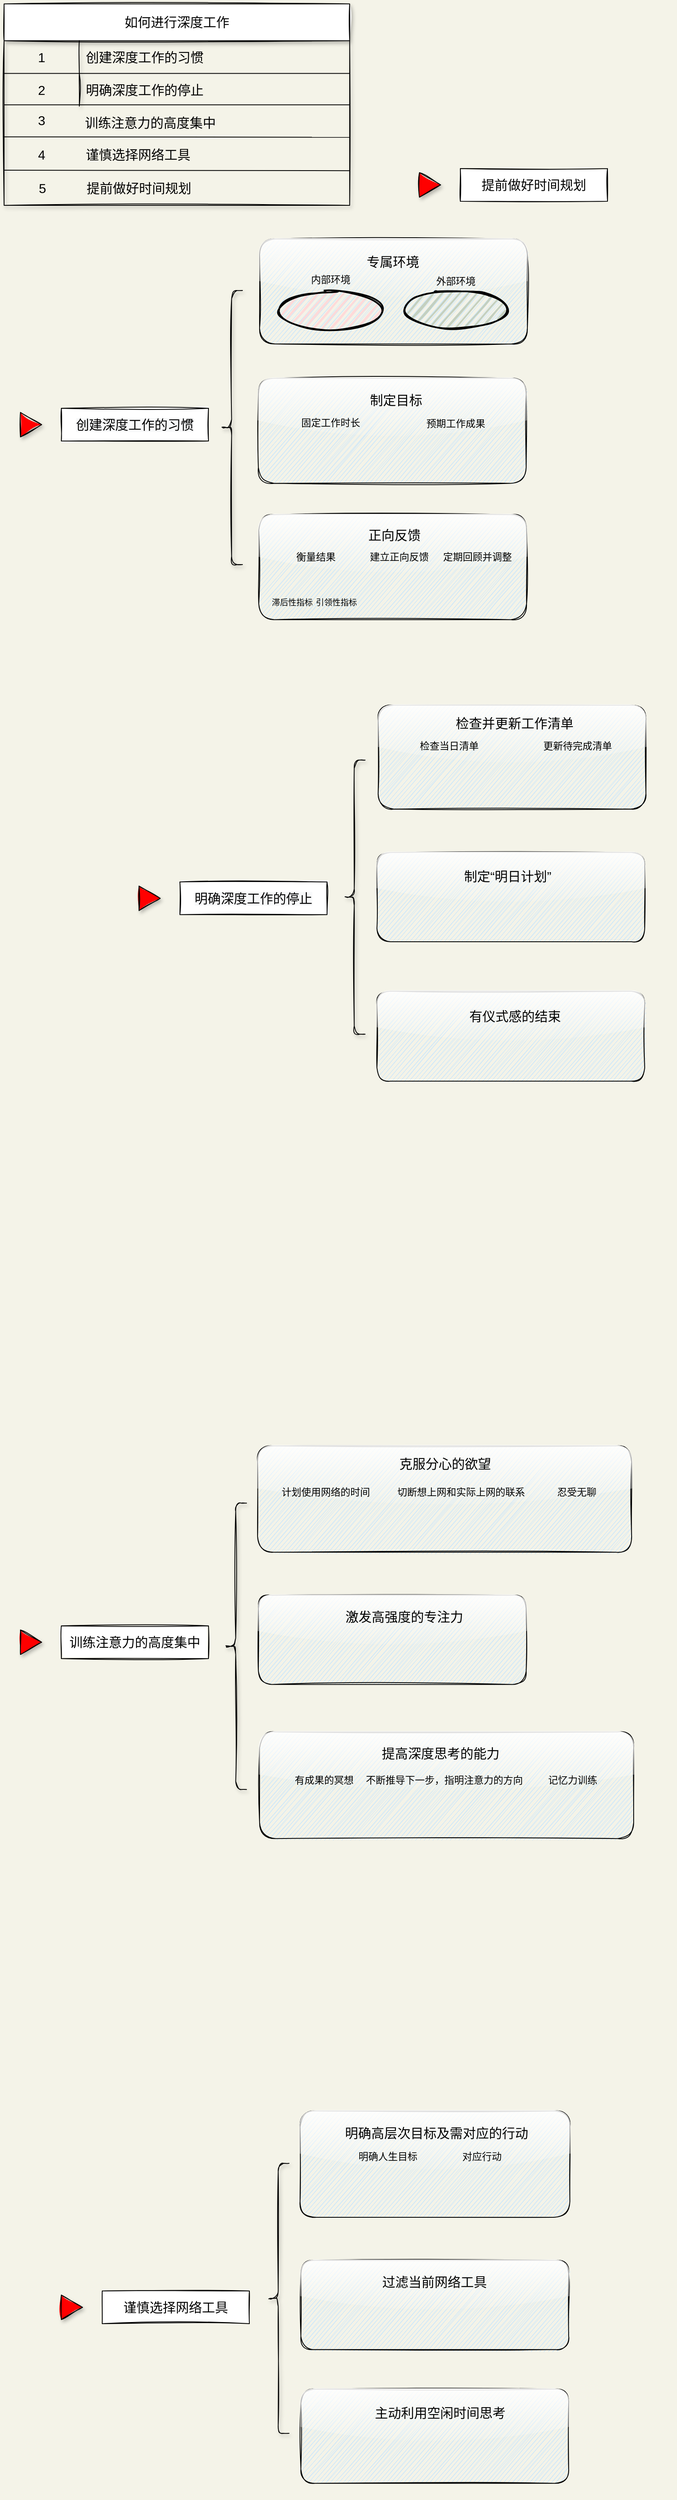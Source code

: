 <mxfile version="14.2.6" type="github">
  <diagram id="ac4Dt_KBg5GD50gWV8oC" name="第 1 页">
    <mxGraphModel dx="1426" dy="800" grid="1" gridSize="10" guides="1" tooltips="1" connect="1" arrows="1" fold="1" page="1" pageScale="1" pageWidth="1169" pageHeight="827" background="#F4F3E8" math="0" shadow="0">
      <root>
        <mxCell id="0" />
        <mxCell id="1" parent="0" />
        <mxCell id="qWEY_5Er5nwBZzaI58Md-27" value="" style="group;" vertex="1" connectable="0" parent="1">
          <mxGeometry x="100" y="30" width="430" height="241" as="geometry" />
        </mxCell>
        <mxCell id="qWEY_5Er5nwBZzaI58Md-10" value="&lt;span style=&quot;font-weight: 400; font-size: 16px;&quot;&gt;如何进行深度工作&lt;/span&gt;" style="shape=table;html=1;whiteSpace=wrap;startSize=45;container=1;collapsible=0;childLayout=tableLayout;fixedRows=1;rowLines=0;fontStyle=1;align=center;shadow=1;sketch=1;fontSize=16;swimlaneFillColor=none;fillColor=#FFFFFF;" vertex="1" parent="qWEY_5Er5nwBZzaI58Md-27">
          <mxGeometry y="-5.239" width="422.661" height="246.239" as="geometry" />
        </mxCell>
        <mxCell id="qWEY_5Er5nwBZzaI58Md-11" value="" style="shape=partialRectangle;html=1;whiteSpace=wrap;collapsible=0;dropTarget=0;pointerEvents=0;fillColor=none;top=0;left=0;bottom=1;right=0;points=[[0,0.5],[1,0.5]];portConstraint=eastwest;fontSize=16;" vertex="1" parent="qWEY_5Er5nwBZzaI58Md-10">
          <mxGeometry y="45" width="422.661" height="40" as="geometry" />
        </mxCell>
        <mxCell id="qWEY_5Er5nwBZzaI58Md-12" value="1" style="shape=partialRectangle;html=1;whiteSpace=wrap;connectable=0;fillColor=none;top=0;left=0;bottom=0;right=0;overflow=hidden;fontSize=16;" vertex="1" parent="qWEY_5Er5nwBZzaI58Md-11">
          <mxGeometry width="92" height="40" as="geometry" />
        </mxCell>
        <mxCell id="qWEY_5Er5nwBZzaI58Md-13" value="创建深度工作的习惯" style="shape=partialRectangle;html=1;whiteSpace=wrap;connectable=0;fillColor=none;top=0;left=0;bottom=0;right=0;align=left;spacingLeft=6;overflow=hidden;fontSize=16;" vertex="1" parent="qWEY_5Er5nwBZzaI58Md-11">
          <mxGeometry x="92" width="331" height="40" as="geometry" />
        </mxCell>
        <mxCell id="qWEY_5Er5nwBZzaI58Md-14" value="" style="shape=partialRectangle;html=1;whiteSpace=wrap;collapsible=0;dropTarget=0;pointerEvents=0;fillColor=none;top=0;left=0;bottom=0;right=0;points=[[0,0.5],[1,0.5]];portConstraint=eastwest;fontSize=16;" vertex="1" parent="qWEY_5Er5nwBZzaI58Md-10">
          <mxGeometry y="85" width="422.661" height="40" as="geometry" />
        </mxCell>
        <mxCell id="qWEY_5Er5nwBZzaI58Md-15" value="2" style="shape=partialRectangle;html=1;whiteSpace=wrap;connectable=0;fillColor=none;top=0;left=0;bottom=0;right=0;overflow=hidden;fontSize=16;" vertex="1" parent="qWEY_5Er5nwBZzaI58Md-14">
          <mxGeometry width="92" height="40" as="geometry" />
        </mxCell>
        <mxCell id="qWEY_5Er5nwBZzaI58Md-16" value="明确深度工作的停止" style="shape=partialRectangle;html=1;whiteSpace=wrap;connectable=0;fillColor=none;top=0;left=0;bottom=0;right=0;align=left;spacingLeft=6;overflow=hidden;fontSize=16;" vertex="1" parent="qWEY_5Er5nwBZzaI58Md-14">
          <mxGeometry x="92" width="331" height="40" as="geometry" />
        </mxCell>
        <mxCell id="qWEY_5Er5nwBZzaI58Md-20" value="" style="endArrow=none;html=1;fontSize=16;" edge="1" parent="qWEY_5Er5nwBZzaI58Md-27">
          <mxGeometry width="50" height="50" relative="1" as="geometry">
            <mxPoint y="118.09" as="sourcePoint" />
            <mxPoint x="423" y="118.09" as="targetPoint" />
          </mxGeometry>
        </mxCell>
        <mxCell id="qWEY_5Er5nwBZzaI58Md-21" value="" style="endArrow=none;html=1;entryX=1.006;entryY=1.067;entryDx=0;entryDy=0;entryPerimeter=0;fontSize=16;" edge="1" parent="qWEY_5Er5nwBZzaI58Md-27">
          <mxGeometry width="50" height="50" relative="1" as="geometry">
            <mxPoint y="157.211" as="sourcePoint" />
            <mxPoint x="423" y="157.76" as="targetPoint" />
          </mxGeometry>
        </mxCell>
        <mxCell id="qWEY_5Er5nwBZzaI58Md-23" value="谨慎选择网络工具" style="shape=partialRectangle;html=1;whiteSpace=wrap;connectable=0;fillColor=none;top=0;left=0;bottom=0;right=0;align=left;spacingLeft=6;overflow=hidden;fontSize=16;" vertex="1" parent="qWEY_5Er5nwBZzaI58Md-27">
          <mxGeometry x="92.218" y="160.306" width="328.21" height="38.053" as="geometry" />
        </mxCell>
        <mxCell id="qWEY_5Er5nwBZzaI58Md-24" value="" style="endArrow=none;html=1;entryX=1.006;entryY=1.067;entryDx=0;entryDy=0;entryPerimeter=0;fontSize=16;" edge="1" parent="qWEY_5Er5nwBZzaI58Md-27">
          <mxGeometry width="50" height="50" relative="1" as="geometry">
            <mxPoint y="198.056" as="sourcePoint" />
            <mxPoint x="423" y="198.605" as="targetPoint" />
          </mxGeometry>
        </mxCell>
        <mxCell id="qWEY_5Er5nwBZzaI58Md-26" value="提前做好时间规划" style="shape=partialRectangle;html=1;whiteSpace=wrap;connectable=0;fillColor=none;top=0;left=0;bottom=0;right=0;align=left;spacingLeft=6;overflow=hidden;fontSize=16;" vertex="1" parent="qWEY_5Er5nwBZzaI58Md-27">
          <mxGeometry x="92.798" y="201.337" width="328.21" height="38.053" as="geometry" />
        </mxCell>
        <mxCell id="qWEY_5Er5nwBZzaI58Md-33" value="训练注意力的高度集中" style="shape=partialRectangle;html=1;whiteSpace=wrap;connectable=0;fillColor=none;top=0;left=0;bottom=0;right=0;align=left;spacingLeft=6;overflow=hidden;fontSize=16;" vertex="1" parent="qWEY_5Er5nwBZzaI58Md-27">
          <mxGeometry x="91.025" y="119.39" width="328.588" height="41.913" as="geometry" />
        </mxCell>
        <mxCell id="qWEY_5Er5nwBZzaI58Md-28" value="3" style="shape=partialRectangle;html=1;whiteSpace=wrap;connectable=0;fillColor=none;top=0;left=0;bottom=0;right=0;overflow=hidden;fontSize=16;" vertex="1" parent="qWEY_5Er5nwBZzaI58Md-27">
          <mxGeometry x="-0.996" y="117.963" width="94.449" height="38.053" as="geometry" />
        </mxCell>
        <mxCell id="qWEY_5Er5nwBZzaI58Md-22" value="4" style="shape=partialRectangle;html=1;whiteSpace=wrap;connectable=0;fillColor=none;top=0;left=0;bottom=0;right=0;overflow=hidden;fontSize=16;" vertex="1" parent="qWEY_5Er5nwBZzaI58Md-27">
          <mxGeometry x="-0.997" y="160.311" width="94.449" height="38.053" as="geometry" />
        </mxCell>
        <mxCell id="qWEY_5Er5nwBZzaI58Md-25" value="5" style="shape=partialRectangle;html=1;whiteSpace=wrap;connectable=0;fillColor=none;top=0;left=0;bottom=0;right=0;overflow=hidden;fontSize=16;" vertex="1" parent="qWEY_5Er5nwBZzaI58Md-27">
          <mxGeometry x="0.003" y="201.367" width="94.449" height="38.053" as="geometry" />
        </mxCell>
        <mxCell id="qWEY_5Er5nwBZzaI58Md-45" value="" style="group" vertex="1" connectable="0" parent="1">
          <mxGeometry x="120" y="2007.12" width="230" height="40" as="geometry" />
        </mxCell>
        <mxCell id="qWEY_5Er5nwBZzaI58Md-46" value="&lt;span style=&quot;font-size: 16px ; text-align: left&quot;&gt;训练注意力的高度集中&lt;/span&gt;" style="whiteSpace=wrap;html=1;sketch=1;" vertex="1" parent="qWEY_5Er5nwBZzaI58Md-45">
          <mxGeometry x="50" width="180" height="40" as="geometry" />
        </mxCell>
        <mxCell id="qWEY_5Er5nwBZzaI58Md-47" value="" style="triangle;html=1;whiteSpace=wrap;sketch=1;shadow=1;fillStyle=solid;fillColor=#FF0000;" vertex="1" parent="qWEY_5Er5nwBZzaI58Md-45">
          <mxGeometry y="5" width="26" height="30" as="geometry" />
        </mxCell>
        <mxCell id="qWEY_5Er5nwBZzaI58Md-51" value="" style="group" vertex="1" connectable="0" parent="1">
          <mxGeometry x="608" y="226" width="230" height="40" as="geometry" />
        </mxCell>
        <mxCell id="qWEY_5Er5nwBZzaI58Md-52" value="&lt;span style=&quot;font-size: 16px ; text-align: left&quot;&gt;提前做好时间规划&lt;/span&gt;" style="whiteSpace=wrap;html=1;sketch=1;" vertex="1" parent="qWEY_5Er5nwBZzaI58Md-51">
          <mxGeometry x="50" width="180" height="40" as="geometry" />
        </mxCell>
        <mxCell id="qWEY_5Er5nwBZzaI58Md-53" value="" style="triangle;html=1;whiteSpace=wrap;sketch=1;shadow=1;fillStyle=solid;fillColor=#FF0000;" vertex="1" parent="qWEY_5Er5nwBZzaI58Md-51">
          <mxGeometry y="5" width="26" height="30" as="geometry" />
        </mxCell>
        <mxCell id="qWEY_5Er5nwBZzaI58Md-139" value="" style="group" vertex="1" connectable="0" parent="1">
          <mxGeometry x="120" y="330" width="640" height="447.35" as="geometry" />
        </mxCell>
        <mxCell id="qWEY_5Er5nwBZzaI58Md-41" value="" style="group" vertex="1" connectable="0" parent="qWEY_5Er5nwBZzaI58Md-139">
          <mxGeometry y="189" width="230" height="40" as="geometry" />
        </mxCell>
        <mxCell id="qWEY_5Er5nwBZzaI58Md-1" value="&lt;meta charset=&quot;utf-8&quot;&gt;&lt;span style=&quot;color: rgb(0, 0, 0); font-family: helvetica; font-size: 16px; font-style: normal; font-weight: 400; letter-spacing: normal; text-align: left; text-indent: 0px; text-transform: none; word-spacing: 0px; background-color: rgb(248, 249, 250); display: inline; float: none;&quot;&gt;创建深度工作的习惯&lt;/span&gt;" style="whiteSpace=wrap;html=1;sketch=1;" vertex="1" parent="qWEY_5Er5nwBZzaI58Md-41">
          <mxGeometry x="50" width="180" height="40" as="geometry" />
        </mxCell>
        <mxCell id="qWEY_5Er5nwBZzaI58Md-5" value="" style="triangle;html=1;whiteSpace=wrap;sketch=1;shadow=1;fillStyle=solid;fillColor=#FF0000;" vertex="1" parent="qWEY_5Er5nwBZzaI58Md-41">
          <mxGeometry y="5" width="26" height="30" as="geometry" />
        </mxCell>
        <mxCell id="qWEY_5Er5nwBZzaI58Md-61" value="" style="group" vertex="1" connectable="0" parent="qWEY_5Er5nwBZzaI58Md-139">
          <mxGeometry x="250" y="69" width="390" height="280" as="geometry" />
        </mxCell>
        <mxCell id="qWEY_5Er5nwBZzaI58Md-56" value="" style="whiteSpace=wrap;html=1;shadow=0;sketch=1;fontSize=16;rounded=1;glass=1;fillStyle=hachure;fillColor=#C2E4FF;" vertex="1" parent="qWEY_5Er5nwBZzaI58Md-61">
          <mxGeometry x="42.48" y="-87" width="327.52" height="128.35" as="geometry" />
        </mxCell>
        <mxCell id="qWEY_5Er5nwBZzaI58Md-72" value="" style="group" vertex="1" connectable="0" parent="qWEY_5Er5nwBZzaI58Md-61">
          <mxGeometry x="218" y="-23.34" width="129" height="45" as="geometry" />
        </mxCell>
        <mxCell id="qWEY_5Er5nwBZzaI58Md-73" value="" style="group" vertex="1" connectable="0" parent="qWEY_5Er5nwBZzaI58Md-72">
          <mxGeometry width="129" height="45" as="geometry" />
        </mxCell>
        <mxCell id="qWEY_5Er5nwBZzaI58Md-74" value="" style="ellipse;whiteSpace=wrap;html=1;strokeWidth=2;fillWeight=2;hachureGap=8;fillStyle=dots;sketch=1;rounded=1;shadow=0;glass=1;fontSize=16;fillColor=#C4D0BF;" vertex="1" parent="qWEY_5Er5nwBZzaI58Md-73">
          <mxGeometry width="129" height="45" as="geometry" />
        </mxCell>
        <mxCell id="qWEY_5Er5nwBZzaI58Md-80" value="" style="shape=image;html=1;verticalAlign=top;verticalLabelPosition=bottom;labelBackgroundColor=#ffffff;imageAspect=0;aspect=fixed;image=https://cdn0.iconfinder.com/data/icons/job-seeker/256/front_office_job_seeker_employee_unemployee_work-128.png;rounded=1;shadow=0;glass=1;sketch=1;fillColor=#C4D0BF;fontSize=16;" vertex="1" parent="qWEY_5Er5nwBZzaI58Md-73">
          <mxGeometry x="30" y="8.5" width="28" height="28" as="geometry" />
        </mxCell>
        <mxCell id="qWEY_5Er5nwBZzaI58Md-81" value="" style="shape=image;html=1;verticalAlign=top;verticalLabelPosition=bottom;labelBackgroundColor=#ffffff;imageAspect=0;aspect=fixed;image=https://cdn4.iconfinder.com/data/icons/business-and-finance-colorful-free-hand-drawn-set/100/money_dollars-128.png;rounded=1;shadow=0;glass=1;sketch=1;fillColor=#C4D0BF;fontSize=16;" vertex="1" parent="qWEY_5Er5nwBZzaI58Md-73">
          <mxGeometry x="71" y="8.5" width="28" height="28" as="geometry" />
        </mxCell>
        <mxCell id="qWEY_5Er5nwBZzaI58Md-78" value="&lt;font style=&quot;font-size: 12px&quot;&gt;外部环境&lt;/font&gt;" style="text;html=1;strokeColor=none;fillColor=none;align=center;verticalAlign=middle;whiteSpace=wrap;rounded=0;shadow=0;glass=1;sketch=1;fontSize=16;" vertex="1" parent="qWEY_5Er5nwBZzaI58Md-61">
          <mxGeometry x="243" y="-47.34" width="79" height="20" as="geometry" />
        </mxCell>
        <mxCell id="qWEY_5Er5nwBZzaI58Md-70" value="" style="group" vertex="1" connectable="0" parent="qWEY_5Er5nwBZzaI58Md-61">
          <mxGeometry x="65" y="-48.92" width="129" height="72" as="geometry" />
        </mxCell>
        <mxCell id="qWEY_5Er5nwBZzaI58Md-67" value="" style="group" vertex="1" connectable="0" parent="qWEY_5Er5nwBZzaI58Md-70">
          <mxGeometry y="27" width="129" height="45" as="geometry" />
        </mxCell>
        <mxCell id="qWEY_5Er5nwBZzaI58Md-66" value="" style="group" vertex="1" connectable="0" parent="qWEY_5Er5nwBZzaI58Md-67">
          <mxGeometry width="129" height="45" as="geometry" />
        </mxCell>
        <mxCell id="qWEY_5Er5nwBZzaI58Md-59" value="" style="ellipse;whiteSpace=wrap;html=1;strokeWidth=2;fillWeight=2;hachureGap=8;fillStyle=dots;sketch=1;rounded=1;shadow=0;glass=1;fontSize=16;fillColor=#FFDAD9;" vertex="1" parent="qWEY_5Er5nwBZzaI58Md-66">
          <mxGeometry width="129" height="45" as="geometry" />
        </mxCell>
        <mxCell id="qWEY_5Er5nwBZzaI58Md-62" value="" style="shape=image;html=1;verticalAlign=top;verticalLabelPosition=bottom;labelBackgroundColor=#ffffff;imageAspect=0;aspect=fixed;image=https://cdn2.iconfinder.com/data/icons/artificial-intelligence-6/64/ArtificialIntelligence1-128.png;rounded=1;shadow=0;glass=1;sketch=1;fillColor=#C4D0BF;fontSize=16;" vertex="1" parent="qWEY_5Er5nwBZzaI58Md-67">
          <mxGeometry x="13" y="8.69" width="27.63" height="27.63" as="geometry" />
        </mxCell>
        <mxCell id="qWEY_5Er5nwBZzaI58Md-63" value="" style="shape=image;html=1;verticalAlign=top;verticalLabelPosition=bottom;labelBackgroundColor=#ffffff;imageAspect=0;image=https://cdn3.iconfinder.com/data/icons/travelling-icon-set-ii-part/800/slippers-128.png;rounded=1;shadow=0;glass=1;sketch=1;fillColor=#C4D0BF;fontSize=16;aspect=fixed;" vertex="1" parent="qWEY_5Er5nwBZzaI58Md-67">
          <mxGeometry x="47.68" y="8.69" width="27.63" height="27.63" as="geometry" />
        </mxCell>
        <mxCell id="qWEY_5Er5nwBZzaI58Md-65" value="" style="shape=image;html=1;verticalAlign=top;verticalLabelPosition=bottom;labelBackgroundColor=#ffffff;imageAspect=0;aspect=fixed;image=https://cdn0.iconfinder.com/data/icons/infectious-pandemics-2/480/07-healthy-128.png;rounded=1;shadow=0;glass=1;sketch=1;fillColor=#C4D0BF;fontSize=16;" vertex="1" parent="qWEY_5Er5nwBZzaI58Md-67">
          <mxGeometry x="84" y="8.69" width="27.63" height="27.63" as="geometry" />
        </mxCell>
        <mxCell id="qWEY_5Er5nwBZzaI58Md-69" value="&lt;font style=&quot;font-size: 12px&quot;&gt;内部环境&lt;/font&gt;" style="text;html=1;strokeColor=none;fillColor=none;align=center;verticalAlign=middle;whiteSpace=wrap;rounded=0;shadow=0;glass=1;sketch=1;fontSize=16;" vertex="1" parent="qWEY_5Er5nwBZzaI58Md-70">
          <mxGeometry x="25" width="79" height="20" as="geometry" />
        </mxCell>
        <mxCell id="qWEY_5Er5nwBZzaI58Md-92" value="" style="whiteSpace=wrap;html=1;shadow=0;sketch=1;fontSize=16;rounded=1;glass=1;fillStyle=hachure;fillColor=#C2E4FF;" vertex="1" parent="qWEY_5Er5nwBZzaI58Md-61">
          <mxGeometry x="41" y="83.37" width="327.52" height="128.35" as="geometry" />
        </mxCell>
        <mxCell id="qWEY_5Er5nwBZzaI58Md-93" value="" style="shape=image;html=1;verticalAlign=top;verticalLabelPosition=bottom;labelBackgroundColor=#ffffff;imageAspect=0;aspect=fixed;image=https://cdn0.iconfinder.com/data/icons/business-collection-2027/60/time-passing-128.png;rounded=0;shadow=0;glass=0;sketch=1;fillColor=none;gradientColor=none;fontSize=16;fontColor=#000000;" vertex="1" parent="qWEY_5Er5nwBZzaI58Md-61">
          <mxGeometry x="109.5" y="154" width="40" height="40" as="geometry" />
        </mxCell>
        <mxCell id="qWEY_5Er5nwBZzaI58Md-94" value="&lt;font style=&quot;font-size: 16px&quot;&gt;制定目标&lt;br&gt;&lt;/font&gt;" style="text;html=1;strokeColor=none;fillColor=none;align=center;verticalAlign=middle;whiteSpace=wrap;rounded=0;shadow=0;glass=1;sketch=1;fontSize=16;" vertex="1" parent="qWEY_5Er5nwBZzaI58Md-61">
          <mxGeometry x="170" y="100" width="79" height="20" as="geometry" />
        </mxCell>
        <mxCell id="qWEY_5Er5nwBZzaI58Md-95" value="&lt;font style=&quot;font-size: 12px&quot;&gt;固定工作时长&lt;/font&gt;" style="text;html=1;strokeColor=none;fillColor=none;align=center;verticalAlign=middle;whiteSpace=wrap;rounded=0;shadow=0;glass=1;sketch=1;fontSize=16;" vertex="1" parent="qWEY_5Er5nwBZzaI58Md-61">
          <mxGeometry x="90" y="126.0" width="79" height="20" as="geometry" />
        </mxCell>
        <mxCell id="qWEY_5Er5nwBZzaI58Md-97" value="&lt;font style=&quot;font-size: 12px&quot;&gt;预期工作成果&lt;/font&gt;" style="text;html=1;strokeColor=none;fillColor=none;align=center;verticalAlign=middle;whiteSpace=wrap;rounded=0;shadow=0;glass=1;sketch=1;fontSize=16;" vertex="1" parent="qWEY_5Er5nwBZzaI58Md-61">
          <mxGeometry x="243" y="127" width="79" height="20" as="geometry" />
        </mxCell>
        <mxCell id="qWEY_5Er5nwBZzaI58Md-105" value="" style="shape=image;html=1;verticalAlign=top;verticalLabelPosition=bottom;labelBackgroundColor=#ffffff;imageAspect=0;aspect=fixed;image=https://cdn0.iconfinder.com/data/icons/web-development-79/32/development_computer_website_check_result-128.png;rounded=0;shadow=0;glass=0;sketch=1;fillColor=none;gradientColor=none;fontSize=16;fontColor=#000000;" vertex="1" parent="qWEY_5Er5nwBZzaI58Md-61">
          <mxGeometry x="262.5" y="153" width="40" height="40" as="geometry" />
        </mxCell>
        <mxCell id="qWEY_5Er5nwBZzaI58Md-90" value="&lt;font style=&quot;font-size: 16px&quot;&gt;专属环境&lt;/font&gt;" style="text;html=1;strokeColor=none;fillColor=none;align=center;verticalAlign=middle;whiteSpace=wrap;rounded=0;shadow=0;glass=1;sketch=1;fontSize=16;" vertex="1" parent="qWEY_5Er5nwBZzaI58Md-139">
          <mxGeometry x="415.74" width="79" height="20" as="geometry" />
        </mxCell>
        <mxCell id="qWEY_5Er5nwBZzaI58Md-100" value="" style="whiteSpace=wrap;html=1;shadow=0;sketch=1;fontSize=16;rounded=1;glass=1;fillStyle=hachure;fillColor=#C2E4FF;" vertex="1" parent="qWEY_5Er5nwBZzaI58Md-139">
          <mxGeometry x="291.48" y="319" width="327.52" height="128.35" as="geometry" />
        </mxCell>
        <mxCell id="qWEY_5Er5nwBZzaI58Md-101" value="&lt;font style=&quot;font-size: 16px&quot;&gt;正向反馈&lt;br&gt;&lt;/font&gt;" style="text;html=1;strokeColor=none;fillColor=none;align=center;verticalAlign=middle;whiteSpace=wrap;rounded=0;shadow=0;glass=1;sketch=1;fontSize=16;" vertex="1" parent="qWEY_5Er5nwBZzaI58Md-139">
          <mxGeometry x="417.74" y="334" width="79" height="20" as="geometry" />
        </mxCell>
        <mxCell id="qWEY_5Er5nwBZzaI58Md-103" value="" style="shape=image;html=1;verticalAlign=top;verticalLabelPosition=bottom;labelBackgroundColor=#ffffff;imageAspect=0;aspect=fixed;image=https://cdn4.iconfinder.com/data/icons/miu/24/circle-sync-backup-2-glyph-128.png;rounded=0;shadow=0;glass=0;sketch=1;fillColor=none;gradientColor=none;fontSize=16;fontColor=#33333333;dashed=1;dashPattern=1 1;" vertex="1" parent="qWEY_5Er5nwBZzaI58Md-139">
          <mxGeometry x="437.24" y="382" width="50" height="50" as="geometry" />
        </mxCell>
        <mxCell id="qWEY_5Er5nwBZzaI58Md-104" value="" style="shape=image;html=1;verticalAlign=top;verticalLabelPosition=bottom;labelBackgroundColor=#ffffff;imageAspect=0;aspect=fixed;image=https://cdn0.iconfinder.com/data/icons/pinpoint-interface/48/repair-calendar-128.png;rounded=0;shadow=0;glass=0;sketch=1;fillColor=none;gradientColor=none;fontSize=16;fontColor=#000000;" vertex="1" parent="qWEY_5Er5nwBZzaI58Md-139">
          <mxGeometry x="534" y="384" width="50" height="50" as="geometry" />
        </mxCell>
        <mxCell id="qWEY_5Er5nwBZzaI58Md-108" value="" style="shape=image;html=1;verticalAlign=top;verticalLabelPosition=bottom;labelBackgroundColor=#ffffff;imageAspect=0;aspect=fixed;image=https://cdn0.iconfinder.com/data/icons/infographic-bar-vol-9/512/1-128.png;rounded=0;shadow=0;glass=0;dashed=1;dashPattern=1 1;sketch=1;fillColor=none;gradientColor=none;fontSize=16;fontColor=#000000;" vertex="1" parent="qWEY_5Er5nwBZzaI58Md-139">
          <mxGeometry x="312" y="381" width="40" height="40" as="geometry" />
        </mxCell>
        <mxCell id="qWEY_5Er5nwBZzaI58Md-109" value="&lt;span style=&quot;font-size: 12px&quot;&gt;衡量结果&lt;/span&gt;" style="text;html=1;strokeColor=none;fillColor=none;align=center;verticalAlign=middle;whiteSpace=wrap;rounded=0;shadow=0;glass=1;sketch=1;fontSize=16;" vertex="1" parent="qWEY_5Er5nwBZzaI58Md-139">
          <mxGeometry x="321.5" y="359" width="79" height="20" as="geometry" />
        </mxCell>
        <mxCell id="qWEY_5Er5nwBZzaI58Md-110" value="" style="shape=image;html=1;verticalAlign=top;verticalLabelPosition=bottom;labelBackgroundColor=#ffffff;imageAspect=0;aspect=fixed;image=https://cdn4.iconfinder.com/data/icons/online-marketing-hand-drawn-vol-1/52/bar__barchart__business__graph__report__analytics__diagram-128.png;rounded=0;shadow=0;glass=0;dashed=1;dashPattern=1 1;sketch=1;fillColor=none;gradientColor=none;fontSize=16;fontColor=#000000;" vertex="1" parent="qWEY_5Er5nwBZzaI58Md-139">
          <mxGeometry x="371.5" y="384" width="30" height="30" as="geometry" />
        </mxCell>
        <mxCell id="qWEY_5Er5nwBZzaI58Md-111" value="&lt;span style=&quot;font-size: 10px;&quot;&gt;滞后性指标&lt;/span&gt;" style="text;html=1;strokeColor=none;fillColor=none;align=center;verticalAlign=middle;whiteSpace=wrap;rounded=0;shadow=0;glass=1;sketch=1;fontSize=10;" vertex="1" parent="qWEY_5Er5nwBZzaI58Md-139">
          <mxGeometry x="292.5" y="416" width="79" height="20" as="geometry" />
        </mxCell>
        <mxCell id="qWEY_5Er5nwBZzaI58Md-112" value="&lt;span style=&quot;font-size: 10px;&quot;&gt;引领性指标&lt;/span&gt;" style="text;html=1;strokeColor=none;fillColor=none;align=center;verticalAlign=middle;whiteSpace=wrap;rounded=0;shadow=0;glass=1;sketch=1;fontSize=10;" vertex="1" parent="qWEY_5Er5nwBZzaI58Md-139">
          <mxGeometry x="347" y="416" width="79" height="20" as="geometry" />
        </mxCell>
        <mxCell id="qWEY_5Er5nwBZzaI58Md-113" value="&lt;span style=&quot;font-size: 12px&quot;&gt;建立正向反馈&lt;/span&gt;" style="text;html=1;strokeColor=none;fillColor=none;align=center;verticalAlign=middle;whiteSpace=wrap;rounded=0;shadow=0;glass=1;sketch=1;fontSize=16;" vertex="1" parent="qWEY_5Er5nwBZzaI58Md-139">
          <mxGeometry x="423.74" y="359" width="79" height="20" as="geometry" />
        </mxCell>
        <mxCell id="qWEY_5Er5nwBZzaI58Md-114" value="&lt;span style=&quot;font-size: 12px&quot;&gt;定期回顾并调整&lt;br&gt;&lt;/span&gt;" style="text;html=1;strokeColor=none;fillColor=none;align=center;verticalAlign=middle;whiteSpace=wrap;rounded=0;shadow=0;glass=1;sketch=1;fontSize=16;" vertex="1" parent="qWEY_5Er5nwBZzaI58Md-139">
          <mxGeometry x="514" y="359" width="90" height="20" as="geometry" />
        </mxCell>
        <mxCell id="qWEY_5Er5nwBZzaI58Md-54" value="" style="shape=curlyBracket;whiteSpace=wrap;html=1;rounded=1;shadow=1;sketch=1;fillColor=#FF0000;fontSize=16;direction=east;" vertex="1" parent="qWEY_5Er5nwBZzaI58Md-139">
          <mxGeometry x="245" y="45" width="26.55" height="335" as="geometry" />
        </mxCell>
        <mxCell id="qWEY_5Er5nwBZzaI58Md-150" value="" style="group" vertex="1" connectable="0" parent="1">
          <mxGeometry x="265" y="920" width="640" height="430.92" as="geometry" />
        </mxCell>
        <mxCell id="qWEY_5Er5nwBZzaI58Md-42" value="" style="group" vertex="1" connectable="0" parent="qWEY_5Er5nwBZzaI58Md-150">
          <mxGeometry y="177.92" width="230" height="40" as="geometry" />
        </mxCell>
        <mxCell id="qWEY_5Er5nwBZzaI58Md-43" value="&lt;span style=&quot;color: rgb(0 , 0 , 0) ; font-family: &amp;#34;helvetica&amp;#34; ; font-size: 16px ; font-style: normal ; font-weight: 400 ; letter-spacing: normal ; text-align: left ; text-indent: 0px ; text-transform: none ; word-spacing: 0px ; background-color: rgb(248 , 249 , 250) ; display: inline ; float: none&quot;&gt;明确深度工作的停止&lt;/span&gt;" style="whiteSpace=wrap;html=1;sketch=1;" vertex="1" parent="qWEY_5Er5nwBZzaI58Md-42">
          <mxGeometry x="50" width="180" height="40" as="geometry" />
        </mxCell>
        <mxCell id="qWEY_5Er5nwBZzaI58Md-44" value="" style="triangle;html=1;whiteSpace=wrap;sketch=1;shadow=1;fillStyle=solid;fillColor=#FF0000;" vertex="1" parent="qWEY_5Er5nwBZzaI58Md-42">
          <mxGeometry y="5" width="26" height="30" as="geometry" />
        </mxCell>
        <mxCell id="qWEY_5Er5nwBZzaI58Md-116" value="" style="group" vertex="1" connectable="0" parent="qWEY_5Er5nwBZzaI58Md-150">
          <mxGeometry x="250" y="48.92" width="390" height="315.04" as="geometry" />
        </mxCell>
        <mxCell id="qWEY_5Er5nwBZzaI58Md-118" value="" style="whiteSpace=wrap;html=1;shadow=0;sketch=1;fontSize=16;rounded=1;glass=1;fillStyle=hachure;fillColor=#C2E4FF;" vertex="1" parent="qWEY_5Er5nwBZzaI58Md-116">
          <mxGeometry x="42.48" y="-87" width="327.52" height="127" as="geometry" />
        </mxCell>
        <mxCell id="qWEY_5Er5nwBZzaI58Md-125" value="" style="group" vertex="1" connectable="0" parent="qWEY_5Er5nwBZzaI58Md-116">
          <mxGeometry x="65" y="-48.92" width="129" height="72" as="geometry" />
        </mxCell>
        <mxCell id="qWEY_5Er5nwBZzaI58Md-132" value="&lt;font style=&quot;font-size: 12px&quot;&gt;检查当日清单&lt;/font&gt;" style="text;html=1;strokeColor=none;fillColor=none;align=center;verticalAlign=middle;whiteSpace=wrap;rounded=0;shadow=0;glass=1;sketch=1;fontSize=16;" vertex="1" parent="qWEY_5Er5nwBZzaI58Md-125">
          <mxGeometry x="25" width="79" height="20" as="geometry" />
        </mxCell>
        <mxCell id="qWEY_5Er5nwBZzaI58Md-133" value="" style="whiteSpace=wrap;html=1;shadow=0;sketch=1;fontSize=16;rounded=1;glass=1;fillStyle=hachure;fillColor=#C2E4FF;" vertex="1" parent="qWEY_5Er5nwBZzaI58Md-116">
          <mxGeometry x="41" y="92.99" width="327.52" height="109.11" as="geometry" />
        </mxCell>
        <mxCell id="qWEY_5Er5nwBZzaI58Md-135" value="&lt;font style=&quot;font-size: 16px&quot;&gt;制定“明日计划”&lt;br&gt;&lt;/font&gt;" style="text;html=1;strokeColor=none;fillColor=none;align=center;verticalAlign=middle;whiteSpace=wrap;rounded=0;shadow=0;glass=1;sketch=1;fontSize=16;" vertex="1" parent="qWEY_5Er5nwBZzaI58Md-116">
          <mxGeometry x="141.02" y="111.99" width="120" height="20" as="geometry" />
        </mxCell>
        <mxCell id="qWEY_5Er5nwBZzaI58Md-140" value="&lt;font style=&quot;font-size: 16px&quot;&gt;检查并更新工作清单&lt;br&gt;&lt;/font&gt;" style="text;html=1;strokeColor=none;fillColor=none;align=center;verticalAlign=middle;whiteSpace=wrap;rounded=0;shadow=0;glass=1;sketch=1;fontSize=16;" vertex="1" parent="qWEY_5Er5nwBZzaI58Md-116">
          <mxGeometry x="122.25" y="-75" width="174.5" height="20" as="geometry" />
        </mxCell>
        <mxCell id="qWEY_5Er5nwBZzaI58Md-142" value="" style="shape=curlyBracket;whiteSpace=wrap;html=1;rounded=1;shadow=1;sketch=1;fillColor=#FF0000;fontSize=16;direction=east;" vertex="1" parent="qWEY_5Er5nwBZzaI58Md-116">
          <mxGeometry y="-19.96" width="26.55" height="335" as="geometry" />
        </mxCell>
        <mxCell id="qWEY_5Er5nwBZzaI58Md-144" value="" style="shape=image;html=1;verticalAlign=top;verticalLabelPosition=bottom;labelBackgroundColor=#ffffff;imageAspect=0;aspect=fixed;image=https://cdn2.iconfinder.com/data/icons/marketing-office/64/Marketing_Icon_Outline-17-128.png;rounded=0;shadow=0;glass=0;dashed=1;dashPattern=1 1;sketch=1;fillColor=none;gradientColor=none;fontSize=10;fontColor=#000000;" vertex="1" parent="qWEY_5Er5nwBZzaI58Md-116">
          <mxGeometry x="262.5" y="-21.92" width="45" height="45" as="geometry" />
        </mxCell>
        <mxCell id="qWEY_5Er5nwBZzaI58Md-147" value="" style="shape=image;html=1;verticalAlign=top;verticalLabelPosition=bottom;labelBackgroundColor=#ffffff;imageAspect=0;aspect=fixed;image=https://cdn2.iconfinder.com/data/icons/date-and-time-fill-outline/64/Calendar_month_date_schedule_event_done-128.png;rounded=0;shadow=0;glass=0;dashed=1;dashPattern=1 1;sketch=1;fillColor=none;gradientColor=none;fontSize=10;fontColor=#000000;" vertex="1" parent="qWEY_5Er5nwBZzaI58Md-116">
          <mxGeometry x="173.52" y="131.99" width="60" height="60" as="geometry" />
        </mxCell>
        <mxCell id="qWEY_5Er5nwBZzaI58Md-141" value="" style="whiteSpace=wrap;html=1;shadow=0;sketch=1;fontSize=16;rounded=1;glass=1;fillStyle=hachure;fillColor=#C2E4FF;" vertex="1" parent="qWEY_5Er5nwBZzaI58Md-150">
          <mxGeometry x="291" y="311.42" width="327.52" height="110" as="geometry" />
        </mxCell>
        <mxCell id="qWEY_5Er5nwBZzaI58Md-124" value="&lt;font style=&quot;font-size: 12px&quot;&gt;更新待完成清单&lt;/font&gt;" style="text;html=1;strokeColor=none;fillColor=none;align=center;verticalAlign=middle;whiteSpace=wrap;rounded=0;shadow=0;glass=1;sketch=1;fontSize=16;" vertex="1" parent="qWEY_5Er5nwBZzaI58Md-150">
          <mxGeometry x="493" width="87" height="20" as="geometry" />
        </mxCell>
        <mxCell id="qWEY_5Er5nwBZzaI58Md-143" value="" style="shape=image;html=1;verticalAlign=top;verticalLabelPosition=bottom;labelBackgroundColor=#ffffff;imageAspect=0;aspect=fixed;image=https://cdn2.iconfinder.com/data/icons/new-year-s-hand-drawn-basic/64/checklist-128.png;rounded=0;shadow=0;glass=0;dashed=1;dashPattern=1 1;sketch=1;fillColor=none;gradientColor=none;fontSize=10;fontColor=#000000;" vertex="1" parent="qWEY_5Er5nwBZzaI58Md-150">
          <mxGeometry x="359.5" y="28.96" width="40" height="40" as="geometry" />
        </mxCell>
        <mxCell id="qWEY_5Er5nwBZzaI58Md-146" value="&lt;font style=&quot;font-size: 16px&quot;&gt;有仪式感的结束&lt;br&gt;&lt;/font&gt;" style="text;html=1;strokeColor=none;fillColor=none;align=center;verticalAlign=middle;whiteSpace=wrap;rounded=0;shadow=0;glass=1;sketch=1;fontSize=16;" vertex="1" parent="qWEY_5Er5nwBZzaI58Md-150">
          <mxGeometry x="400" y="332.42" width="120" height="20" as="geometry" />
        </mxCell>
        <mxCell id="qWEY_5Er5nwBZzaI58Md-148" value="" style="shape=image;html=1;verticalAlign=top;verticalLabelPosition=bottom;labelBackgroundColor=#ffffff;imageAspect=0;aspect=fixed;image=https://cdn0.iconfinder.com/data/icons/communication-technology/500/website_sparkles-128.png;rounded=0;shadow=0;glass=0;dashed=1;dashPattern=1 1;sketch=1;fillColor=none;gradientColor=none;fontSize=10;fontColor=#000000;" vertex="1" parent="qWEY_5Er5nwBZzaI58Md-150">
          <mxGeometry x="391" y="319.0" width="129" height="129" as="geometry" />
        </mxCell>
        <mxCell id="qWEY_5Er5nwBZzaI58Md-217" value="" style="group" vertex="1" connectable="0" parent="1">
          <mxGeometry x="370" y="1787.12" width="500" height="480" as="geometry" />
        </mxCell>
        <mxCell id="qWEY_5Er5nwBZzaI58Md-178" value="" style="whiteSpace=wrap;html=1;shadow=0;sketch=1;fontSize=16;rounded=1;glass=1;fillStyle=hachure;fillColor=#C2E4FF;" vertex="1" parent="qWEY_5Er5nwBZzaI58Md-217">
          <mxGeometry x="42.48" y="349.62" width="457.52" height="130.38" as="geometry" />
        </mxCell>
        <mxCell id="qWEY_5Er5nwBZzaI58Md-181" value="&lt;font&gt;提高深度思考的能力&lt;br&gt;&lt;/font&gt;" style="text;html=1;strokeColor=none;fillColor=none;align=center;verticalAlign=middle;whiteSpace=wrap;rounded=0;shadow=0;glass=1;sketch=1;fontSize=16;" vertex="1" parent="qWEY_5Er5nwBZzaI58Md-217">
          <mxGeometry x="188.76" y="365.62" width="150" height="20" as="geometry" />
        </mxCell>
        <mxCell id="qWEY_5Er5nwBZzaI58Md-175" value="" style="shape=curlyBracket;whiteSpace=wrap;html=1;rounded=1;shadow=1;sketch=1;fillColor=#FF0000;fontSize=16;direction=east;" vertex="1" parent="qWEY_5Er5nwBZzaI58Md-217">
          <mxGeometry y="70" width="26.55" height="350" as="geometry" />
        </mxCell>
        <mxCell id="qWEY_5Er5nwBZzaI58Md-205" value="" style="shape=image;html=1;verticalAlign=top;verticalLabelPosition=bottom;labelBackgroundColor=#ffffff;imageAspect=0;aspect=fixed;image=https://cdn0.iconfinder.com/data/icons/sports-android-l-lollipop-icon-pack/24/meditation_guru-128.png;rounded=0;shadow=1;glass=0;dashed=1;dashPattern=1 1;sketch=1;fillColor=#4D4D4D;gradientColor=none;fontSize=10;fontColor=#000000;opacity=80;" vertex="1" parent="qWEY_5Er5nwBZzaI58Md-217">
          <mxGeometry x="96.83" y="416.38" width="50.38" height="50.38" as="geometry" />
        </mxCell>
        <mxCell id="qWEY_5Er5nwBZzaI58Md-172" value="" style="whiteSpace=wrap;html=1;shadow=0;sketch=1;fontSize=16;rounded=1;glass=1;fillStyle=hachure;fillColor=#C2E4FF;" vertex="1" parent="qWEY_5Er5nwBZzaI58Md-217">
          <mxGeometry x="41" y="182.57" width="327.52" height="109.11" as="geometry" />
        </mxCell>
        <mxCell id="qWEY_5Er5nwBZzaI58Md-173" value="&lt;font style=&quot;font-size: 16px&quot;&gt;激发高强度的专注力&lt;br&gt;&lt;/font&gt;" style="text;html=1;strokeColor=none;fillColor=none;align=center;verticalAlign=middle;whiteSpace=wrap;rounded=0;shadow=0;glass=1;sketch=1;fontSize=16;" vertex="1" parent="qWEY_5Er5nwBZzaI58Md-217">
          <mxGeometry x="139.54" y="198.99" width="158.98" height="20" as="geometry" />
        </mxCell>
        <mxCell id="qWEY_5Er5nwBZzaI58Md-203" value="" style="shape=image;html=1;verticalAlign=top;verticalLabelPosition=bottom;labelBackgroundColor=#ffffff;imageAspect=0;aspect=fixed;image=https://cdn4.iconfinder.com/data/icons/general-office/91/General_Office_47-128.png;rounded=0;shadow=1;glass=0;dashed=1;dashPattern=1 1;sketch=1;fillColor=#4D4D4D;gradientColor=none;fontSize=10;fontColor=#000000;opacity=80;" vertex="1" parent="qWEY_5Er5nwBZzaI58Md-217">
          <mxGeometry x="183.52" y="230" width="50" height="50" as="geometry" />
        </mxCell>
        <mxCell id="qWEY_5Er5nwBZzaI58Md-206" value="" style="group" vertex="1" connectable="0" parent="qWEY_5Er5nwBZzaI58Md-217">
          <mxGeometry x="40" width="457.52" height="130" as="geometry" />
        </mxCell>
        <mxCell id="qWEY_5Er5nwBZzaI58Md-169" value="" style="whiteSpace=wrap;html=1;shadow=0;sketch=1;fontSize=16;rounded=1;glass=1;fillStyle=hachure;fillColor=#C2E4FF;" vertex="1" parent="qWEY_5Er5nwBZzaI58Md-206">
          <mxGeometry width="457.52" height="130" as="geometry" />
        </mxCell>
        <mxCell id="qWEY_5Er5nwBZzaI58Md-179" value="&lt;span style=&quot;font-size: 12px&quot;&gt;切断想上网和实际上网的联系&lt;/span&gt;" style="text;html=1;strokeColor=none;fillColor=none;align=center;verticalAlign=middle;whiteSpace=wrap;rounded=0;shadow=0;glass=1;sketch=1;fontSize=16;" vertex="1" parent="qWEY_5Er5nwBZzaI58Md-206">
          <mxGeometry x="169.04" y="43.422" width="160" height="22.222" as="geometry" />
        </mxCell>
        <mxCell id="qWEY_5Er5nwBZzaI58Md-197" value="" style="shape=image;html=1;verticalAlign=top;verticalLabelPosition=bottom;labelBackgroundColor=#ffffff;imageAspect=0;aspect=fixed;image=https://cdn4.iconfinder.com/data/icons/basic-user-interface-elements/700/cut-scissor-clippers-shear-128.png;rounded=0;shadow=1;glass=0;dashed=1;dashPattern=1 1;sketch=1;fillColor=#4D4D4D;gradientColor=none;fontSize=10;fontColor=#000000;opacity=80;" vertex="1" parent="qWEY_5Er5nwBZzaI58Md-206">
          <mxGeometry x="222.02" y="71.156" width="48.04" height="48.04" as="geometry" />
        </mxCell>
        <mxCell id="qWEY_5Er5nwBZzaI58Md-198" value="" style="shape=image;html=1;verticalAlign=top;verticalLabelPosition=bottom;labelBackgroundColor=#ffffff;imageAspect=0;aspect=fixed;image=https://cdn0.iconfinder.com/data/icons/data-16/20/wireless_ban-128.png;rounded=0;shadow=1;glass=0;dashed=1;dashPattern=1 1;sketch=1;fillColor=#4D4D4D;gradientColor=none;fontSize=10;fontColor=#000000;opacity=80;" vertex="1" parent="qWEY_5Er5nwBZzaI58Md-206">
          <mxGeometry x="370.02" y="74.489" width="40" height="40" as="geometry" />
        </mxCell>
        <mxCell id="qWEY_5Er5nwBZzaI58Md-194" value="" style="group;aspect=fixed;" vertex="1" connectable="0" parent="qWEY_5Er5nwBZzaI58Md-206">
          <mxGeometry x="51.77" y="70.089" width="50" height="50" as="geometry" />
        </mxCell>
        <mxCell id="qWEY_5Er5nwBZzaI58Md-192" value="" style="shape=image;html=1;verticalAlign=top;verticalLabelPosition=bottom;labelBackgroundColor=#ffffff;imageAspect=0;aspect=fixed;image=https://cdn2.iconfinder.com/data/icons/ui-basic-glyph/512/UI_Basic_GLYPH-82-128.png;rounded=0;shadow=1;glass=0;dashed=1;dashPattern=1 1;sketch=1;fillColor=#4D4D4D;gradientColor=none;fontSize=10;fontColor=#000000;opacity=80;" vertex="1" parent="qWEY_5Er5nwBZzaI58Md-194">
          <mxGeometry width="50" height="50" as="geometry" />
        </mxCell>
        <mxCell id="qWEY_5Er5nwBZzaI58Md-195" value="" style="shape=image;html=1;verticalAlign=top;verticalLabelPosition=bottom;labelBackgroundColor=#ffffff;imageAspect=0;aspect=fixed;image=https://cdn4.iconfinder.com/data/icons/online-shop-7/128/message-talk-feedback-128.png;rounded=0;shadow=1;glass=0;dashed=1;dashPattern=1 1;sketch=1;fillColor=#4D4D4D;gradientColor=none;fontSize=10;fontColor=#000000;opacity=80;" vertex="1" parent="qWEY_5Er5nwBZzaI58Md-194">
          <mxGeometry x="2.143" y="25.8" width="23.486" height="23.486" as="geometry" />
        </mxCell>
        <mxCell id="qWEY_5Er5nwBZzaI58Md-199" value="&lt;font style=&quot;font-size: 12px&quot;&gt;忍受无聊&lt;/font&gt;" style="text;html=1;strokeColor=none;fillColor=none;align=center;verticalAlign=middle;whiteSpace=wrap;rounded=0;shadow=0;glass=1;sketch=1;fontSize=16;" vertex="1" parent="qWEY_5Er5nwBZzaI58Md-206">
          <mxGeometry x="332.52" y="43.422" width="115" height="22.222" as="geometry" />
        </mxCell>
        <mxCell id="qWEY_5Er5nwBZzaI58Md-174" value="&lt;font style=&quot;font-size: 16px&quot;&gt;克服分心的欲望&lt;br&gt;&lt;/font&gt;" style="text;html=1;strokeColor=none;fillColor=none;align=center;verticalAlign=middle;whiteSpace=wrap;rounded=0;shadow=0;glass=1;sketch=1;fontSize=16;" vertex="1" parent="qWEY_5Er5nwBZzaI58Md-206">
          <mxGeometry x="141.51" y="11.111" width="174.5" height="22.222" as="geometry" />
        </mxCell>
        <mxCell id="qWEY_5Er5nwBZzaI58Md-171" value="&lt;font style=&quot;font-size: 12px&quot;&gt;计划使用网络的时间&lt;/font&gt;" style="text;html=1;strokeColor=none;fillColor=none;align=center;verticalAlign=middle;whiteSpace=wrap;rounded=0;shadow=0;glass=1;sketch=1;fontSize=16;" vertex="1" parent="qWEY_5Er5nwBZzaI58Md-206">
          <mxGeometry x="26" y="43.421" width="115" height="22.222" as="geometry" />
        </mxCell>
        <mxCell id="qWEY_5Er5nwBZzaI58Md-207" value="&lt;font style=&quot;font-size: 12px&quot;&gt;有成果的冥想&lt;/font&gt;" style="text;html=1;strokeColor=none;fillColor=none;align=center;verticalAlign=middle;whiteSpace=wrap;rounded=0;shadow=0;glass=1;sketch=1;fontSize=16;" vertex="1" parent="qWEY_5Er5nwBZzaI58Md-217">
          <mxGeometry x="63.52" y="396.001" width="115" height="22.222" as="geometry" />
        </mxCell>
        <mxCell id="qWEY_5Er5nwBZzaI58Md-210" value="" style="shape=image;html=1;verticalAlign=top;verticalLabelPosition=bottom;labelBackgroundColor=#ffffff;imageAspect=0;aspect=fixed;image=https://cdn0.iconfinder.com/data/icons/business-management-3-4/256/m-39-128.png;rounded=0;shadow=1;glass=0;dashed=1;dashPattern=1 1;sketch=1;fillColor=#4D4D4D;gradientColor=none;fontSize=10;fontColor=#000000;opacity=80;" vertex="1" parent="qWEY_5Er5nwBZzaI58Md-217">
          <mxGeometry x="243.76" y="418.38" width="50" height="50" as="geometry" />
        </mxCell>
        <mxCell id="qWEY_5Er5nwBZzaI58Md-212" value="&lt;span style=&quot;font-size: 12px ; line-height: 40%&quot;&gt;不断推导下一步，指明注意力的方向&lt;/span&gt;" style="text;html=1;strokeColor=none;fillColor=none;align=center;verticalAlign=middle;whiteSpace=wrap;rounded=0;shadow=0;glass=1;sketch=1;fontSize=16;spacing=2;" vertex="1" parent="qWEY_5Er5nwBZzaI58Md-217">
          <mxGeometry x="166.26" y="396" width="205" height="22.22" as="geometry" />
        </mxCell>
        <mxCell id="qWEY_5Er5nwBZzaI58Md-213" value="&lt;span style=&quot;font-size: 12px&quot;&gt;记忆力训练&lt;/span&gt;" style="text;html=1;strokeColor=none;fillColor=none;align=center;verticalAlign=middle;whiteSpace=wrap;rounded=0;shadow=0;glass=1;sketch=1;fontSize=16;" vertex="1" parent="qWEY_5Er5nwBZzaI58Md-217">
          <mxGeometry x="368.26" y="396.002" width="115" height="22.222" as="geometry" />
        </mxCell>
        <mxCell id="qWEY_5Er5nwBZzaI58Md-216" value="" style="shape=image;html=1;verticalAlign=top;verticalLabelPosition=bottom;labelBackgroundColor=#ffffff;imageAspect=0;aspect=fixed;image=https://cdn2.iconfinder.com/data/icons/entrepreneur-solid-high-risk-high-return/512/Innovative_mind-128.png;rounded=0;shadow=1;glass=0;dashed=1;dashPattern=1 1;sketch=1;fillColor=#4D4D4D;gradientColor=none;fontSize=10;fontColor=#000000;opacity=80;" vertex="1" parent="qWEY_5Er5nwBZzaI58Md-217">
          <mxGeometry x="400.76" y="418.38" width="50" height="50" as="geometry" />
        </mxCell>
        <mxCell id="qWEY_5Er5nwBZzaI58Md-250" value="" style="group" vertex="1" connectable="0" parent="1">
          <mxGeometry x="170" y="2594" width="752" height="480" as="geometry" />
        </mxCell>
        <mxCell id="qWEY_5Er5nwBZzaI58Md-48" value="" style="group" vertex="1" connectable="0" parent="qWEY_5Er5nwBZzaI58Md-250">
          <mxGeometry y="226" width="230" height="40" as="geometry" />
        </mxCell>
        <mxCell id="qWEY_5Er5nwBZzaI58Md-49" value="&lt;span style=&quot;font-size: 16px ; text-align: left&quot;&gt;谨慎选择网络工具&lt;/span&gt;" style="whiteSpace=wrap;html=1;sketch=1;" vertex="1" parent="qWEY_5Er5nwBZzaI58Md-48">
          <mxGeometry x="50" width="180" height="40" as="geometry" />
        </mxCell>
        <mxCell id="qWEY_5Er5nwBZzaI58Md-50" value="" style="triangle;html=1;whiteSpace=wrap;sketch=1;shadow=1;fillStyle=solid;fillColor=#FF0000;" vertex="1" parent="qWEY_5Er5nwBZzaI58Md-48">
          <mxGeometry y="5" width="26" height="30" as="geometry" />
        </mxCell>
        <mxCell id="qWEY_5Er5nwBZzaI58Md-218" value="" style="group" vertex="1" connectable="0" parent="qWEY_5Er5nwBZzaI58Md-250">
          <mxGeometry x="252" width="500" height="480" as="geometry" />
        </mxCell>
        <mxCell id="qWEY_5Er5nwBZzaI58Md-247" value="" style="whiteSpace=wrap;html=1;shadow=0;sketch=1;fontSize=16;rounded=1;glass=1;fillStyle=hachure;fillColor=#C2E4FF;" vertex="1" parent="qWEY_5Er5nwBZzaI58Md-218">
          <mxGeometry x="41" y="346" width="327.52" height="115.11" as="geometry" />
        </mxCell>
        <mxCell id="qWEY_5Er5nwBZzaI58Md-220" value="&lt;font&gt;主动利用空闲时间思考&lt;br&gt;&lt;/font&gt;" style="text;html=1;strokeColor=none;fillColor=none;align=center;verticalAlign=middle;whiteSpace=wrap;rounded=0;shadow=0;glass=1;sketch=1;fontSize=16;" vertex="1" parent="qWEY_5Er5nwBZzaI58Md-218">
          <mxGeometry x="116" y="364.62" width="191.24" height="20" as="geometry" />
        </mxCell>
        <mxCell id="qWEY_5Er5nwBZzaI58Md-221" value="" style="shape=curlyBracket;whiteSpace=wrap;html=1;rounded=1;shadow=1;sketch=1;fillColor=#FF0000;fontSize=16;direction=east;" vertex="1" parent="qWEY_5Er5nwBZzaI58Md-218">
          <mxGeometry y="70" width="26.55" height="330" as="geometry" />
        </mxCell>
        <mxCell id="qWEY_5Er5nwBZzaI58Md-223" value="" style="whiteSpace=wrap;html=1;shadow=0;sketch=1;fontSize=16;rounded=1;glass=1;fillStyle=hachure;fillColor=#C2E4FF;" vertex="1" parent="qWEY_5Er5nwBZzaI58Md-218">
          <mxGeometry x="41" y="188.57" width="327.52" height="109.11" as="geometry" />
        </mxCell>
        <mxCell id="qWEY_5Er5nwBZzaI58Md-224" value="&lt;font style=&quot;font-size: 16px&quot;&gt;过滤当前网络工具&lt;br&gt;&lt;/font&gt;" style="text;html=1;strokeColor=none;fillColor=none;align=center;verticalAlign=middle;whiteSpace=wrap;rounded=0;shadow=0;glass=1;sketch=1;fontSize=16;" vertex="1" parent="qWEY_5Er5nwBZzaI58Md-218">
          <mxGeometry x="125.27" y="204.99" width="158.98" height="20" as="geometry" />
        </mxCell>
        <mxCell id="qWEY_5Er5nwBZzaI58Md-226" value="" style="group" vertex="1" connectable="0" parent="qWEY_5Er5nwBZzaI58Md-218">
          <mxGeometry x="40" width="457.52" height="136" as="geometry" />
        </mxCell>
        <mxCell id="qWEY_5Er5nwBZzaI58Md-227" value="" style="whiteSpace=wrap;html=1;shadow=0;sketch=1;fontSize=16;rounded=1;glass=1;fillStyle=hachure;fillColor=#C2E4FF;" vertex="1" parent="qWEY_5Er5nwBZzaI58Md-226">
          <mxGeometry y="6" width="330" height="130" as="geometry" />
        </mxCell>
        <mxCell id="qWEY_5Er5nwBZzaI58Md-235" value="&lt;font style=&quot;font-size: 16px&quot;&gt;明确高层次目标及需对应的行动&lt;br&gt;&lt;/font&gt;" style="text;html=1;strokeColor=none;fillColor=none;align=center;verticalAlign=middle;whiteSpace=wrap;rounded=0;shadow=0;glass=1;sketch=1;fontSize=16;" vertex="1" parent="qWEY_5Er5nwBZzaI58Md-226">
          <mxGeometry x="37.76" y="22" width="258.49" height="22.22" as="geometry" />
        </mxCell>
        <mxCell id="qWEY_5Er5nwBZzaI58Md-236" value="&lt;span style=&quot;font-size: 12px&quot;&gt;明确人生目标&lt;/span&gt;" style="text;html=1;strokeColor=none;fillColor=none;align=center;verticalAlign=middle;whiteSpace=wrap;rounded=0;shadow=0;glass=1;sketch=1;fontSize=16;" vertex="1" parent="qWEY_5Er5nwBZzaI58Md-226">
          <mxGeometry x="50" y="49.221" width="115" height="22.222" as="geometry" />
        </mxCell>
        <mxCell id="qWEY_5Er5nwBZzaI58Md-242" value="" style="shape=image;html=1;verticalAlign=top;verticalLabelPosition=bottom;labelBackgroundColor=#ffffff;imageAspect=0;aspect=fixed;image=https://cdn4.iconfinder.com/data/icons/camping-hand-drawn/40/camping_hand_drawn_icon_-01-128.png;rounded=0;shadow=1;glass=0;dashed=1;dashPattern=1 1;sketch=1;fillColor=#4D4D4D;gradientColor=none;fontSize=10;fontColor=#000000;opacity=80;" vertex="1" parent="qWEY_5Er5nwBZzaI58Md-226">
          <mxGeometry x="81.72" y="75.44" width="45" height="45" as="geometry" />
        </mxCell>
        <mxCell id="qWEY_5Er5nwBZzaI58Md-243" value="&lt;span style=&quot;font-size: 12px&quot;&gt;对应行动&lt;/span&gt;" style="text;html=1;strokeColor=none;fillColor=none;align=center;verticalAlign=middle;whiteSpace=wrap;rounded=0;shadow=0;glass=1;sketch=1;fontSize=16;" vertex="1" parent="qWEY_5Er5nwBZzaI58Md-226">
          <mxGeometry x="165" y="49.221" width="115" height="22.222" as="geometry" />
        </mxCell>
        <mxCell id="qWEY_5Er5nwBZzaI58Md-245" value="" style="shape=image;html=1;verticalAlign=top;verticalLabelPosition=bottom;labelBackgroundColor=#ffffff;imageAspect=0;aspect=fixed;image=https://cdn2.iconfinder.com/data/icons/essential-web-1-1/50/list-checklists-note-to-do-128.png;rounded=0;shadow=1;glass=0;dashed=1;dashPattern=1 1;sketch=1;fillColor=#4D4D4D;gradientColor=none;fontSize=10;fontColor=#000000;opacity=80;" vertex="1" parent="qWEY_5Er5nwBZzaI58Md-226">
          <mxGeometry x="202.5" y="77.94" width="40" height="40" as="geometry" />
        </mxCell>
        <mxCell id="qWEY_5Er5nwBZzaI58Md-246" value="" style="shape=image;html=1;verticalAlign=top;verticalLabelPosition=bottom;labelBackgroundColor=#ffffff;imageAspect=0;aspect=fixed;image=https://cdn4.iconfinder.com/data/icons/app-custom-ui-1/48/Bin-128.png;rounded=0;shadow=1;glass=0;dashed=1;dashPattern=1 1;sketch=1;fillColor=#4D4D4D;gradientColor=none;fontSize=10;fontColor=#000000;opacity=60;" vertex="1" parent="qWEY_5Er5nwBZzaI58Md-218">
          <mxGeometry x="179.76" y="234" width="50" height="50" as="geometry" />
        </mxCell>
        <mxCell id="qWEY_5Er5nwBZzaI58Md-249" value="" style="shape=image;html=1;verticalAlign=top;verticalLabelPosition=bottom;labelBackgroundColor=#ffffff;imageAspect=0;aspect=fixed;image=https://cdn0.iconfinder.com/data/icons/e-commerce-line-style/32/ecommerce_line_style-14-128.png;rounded=0;shadow=1;glass=0;dashed=1;dashPattern=1 1;sketch=1;fillColor=#4D4D4D;gradientColor=none;fontSize=10;fontColor=#000000;" vertex="1" parent="qWEY_5Er5nwBZzaI58Md-218">
          <mxGeometry x="176.62" y="384.62" width="70" height="70" as="geometry" />
        </mxCell>
      </root>
    </mxGraphModel>
  </diagram>
</mxfile>
